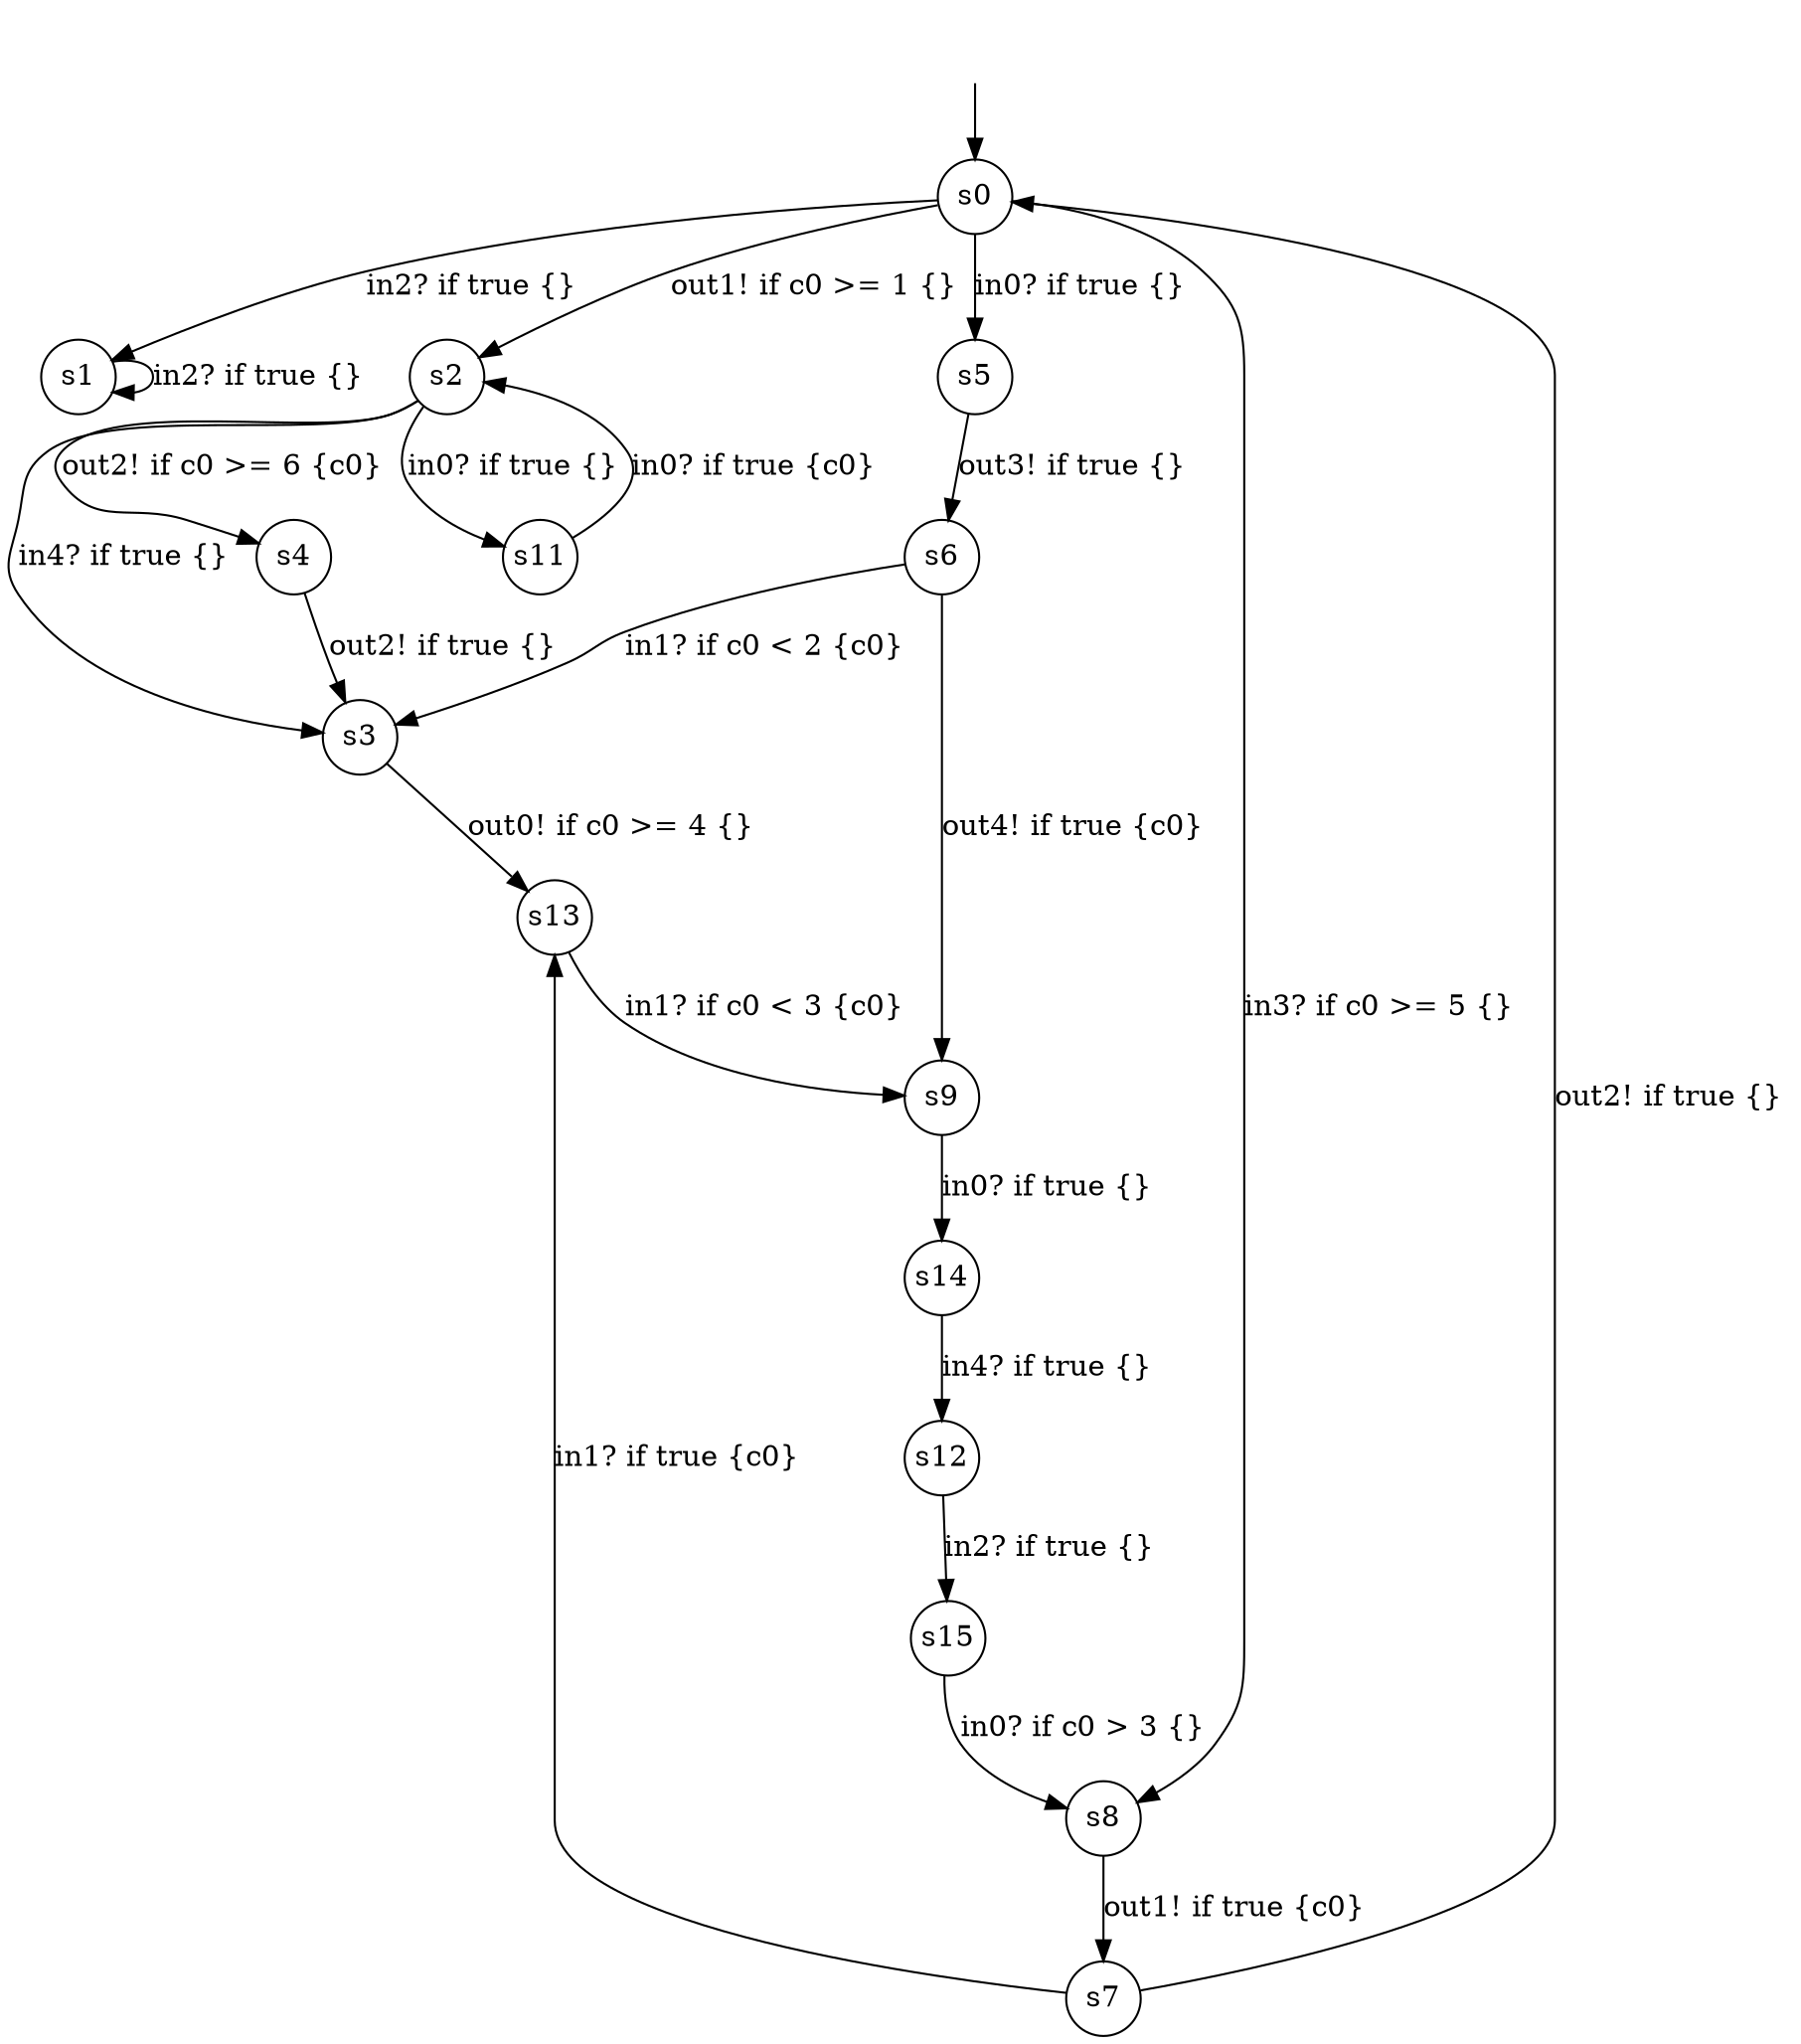 digraph g {
__start0 [label="" shape="none"];
s0 [shape="circle" margin=0 label="s0"];
s1 [shape="circle" margin=0 label="s1"];
s2 [shape="circle" margin=0 label="s2"];
s3 [shape="circle" margin=0 label="s3"];
s4 [shape="circle" margin=0 label="s4"];
s5 [shape="circle" margin=0 label="s5"];
s6 [shape="circle" margin=0 label="s6"];
s7 [shape="circle" margin=0 label="s7"];
s8 [shape="circle" margin=0 label="s8"];
s9 [shape="circle" margin=0 label="s9"];
s11 [shape="circle" margin=0 label="s11"];
s12 [shape="circle" margin=0 label="s12"];
s13 [shape="circle" margin=0 label="s13"];
s14 [shape="circle" margin=0 label="s14"];
s15 [shape="circle" margin=0 label="s15"];
s0 -> s5 [label="in0? if true {} "];
s0 -> s1 [label="in2? if true {} "];
s0 -> s8 [label="in3? if c0 >= 5 {} "];
s0 -> s2 [label="out1! if c0 >= 1 {} "];
s1 -> s1 [label="in2? if true {} "];
s2 -> s11 [label="in0? if true {} "];
s2 -> s4 [label="out2! if c0 >= 6 {c0} "];
s2 -> s3 [label="in4? if true {} "];
s3 -> s13 [label="out0! if c0 >= 4 {} "];
s4 -> s3 [label="out2! if true {} "];
s5 -> s6 [label="out3! if true {} "];
s6 -> s3 [label="in1? if c0 < 2 {c0} "];
s6 -> s9 [label="out4! if true {c0} "];
s7 -> s13 [label="in1? if true {c0} "];
s7 -> s0 [label="out2! if true {} "];
s8 -> s7 [label="out1! if true {c0} "];
s9 -> s14 [label="in0? if true {} "];
s11 -> s2 [label="in0? if true {c0} "];
s12 -> s15 [label="in2? if true {} "];
s13 -> s9 [label="in1? if c0 < 3 {c0} "];
s14 -> s12 [label="in4? if true {} "];
s15 -> s8 [label="in0? if c0 > 3 {} "];
__start0 -> s0;
}
